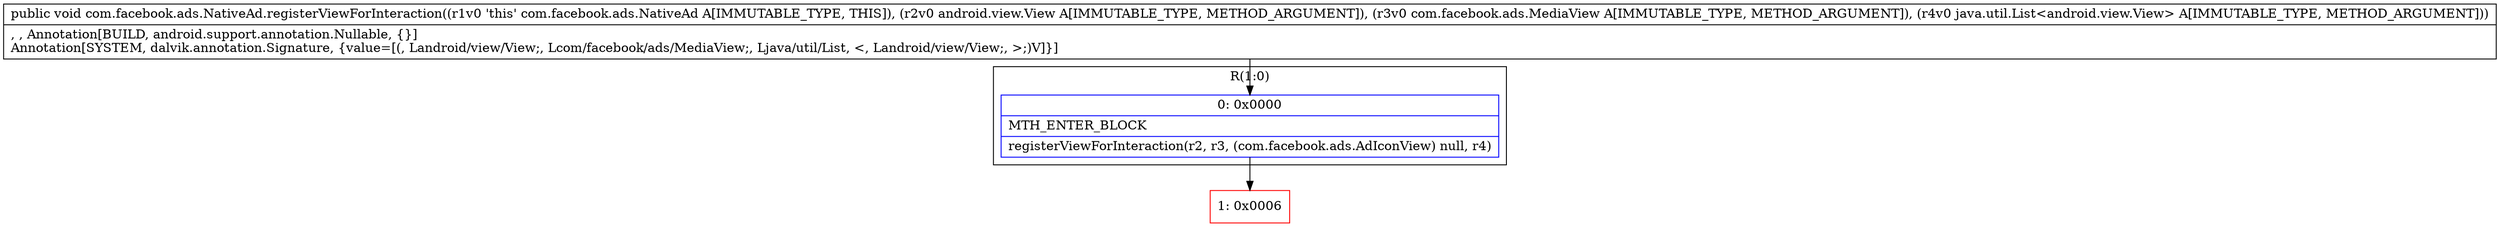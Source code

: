 digraph "CFG forcom.facebook.ads.NativeAd.registerViewForInteraction(Landroid\/view\/View;Lcom\/facebook\/ads\/MediaView;Ljava\/util\/List;)V" {
subgraph cluster_Region_1003125203 {
label = "R(1:0)";
node [shape=record,color=blue];
Node_0 [shape=record,label="{0\:\ 0x0000|MTH_ENTER_BLOCK\l|registerViewForInteraction(r2, r3, (com.facebook.ads.AdIconView) null, r4)\l}"];
}
Node_1 [shape=record,color=red,label="{1\:\ 0x0006}"];
MethodNode[shape=record,label="{public void com.facebook.ads.NativeAd.registerViewForInteraction((r1v0 'this' com.facebook.ads.NativeAd A[IMMUTABLE_TYPE, THIS]), (r2v0 android.view.View A[IMMUTABLE_TYPE, METHOD_ARGUMENT]), (r3v0 com.facebook.ads.MediaView A[IMMUTABLE_TYPE, METHOD_ARGUMENT]), (r4v0 java.util.List\<android.view.View\> A[IMMUTABLE_TYPE, METHOD_ARGUMENT]))  | , , Annotation[BUILD, android.support.annotation.Nullable, \{\}]\lAnnotation[SYSTEM, dalvik.annotation.Signature, \{value=[(, Landroid\/view\/View;, Lcom\/facebook\/ads\/MediaView;, Ljava\/util\/List, \<, Landroid\/view\/View;, \>;)V]\}]\l}"];
MethodNode -> Node_0;
Node_0 -> Node_1;
}

